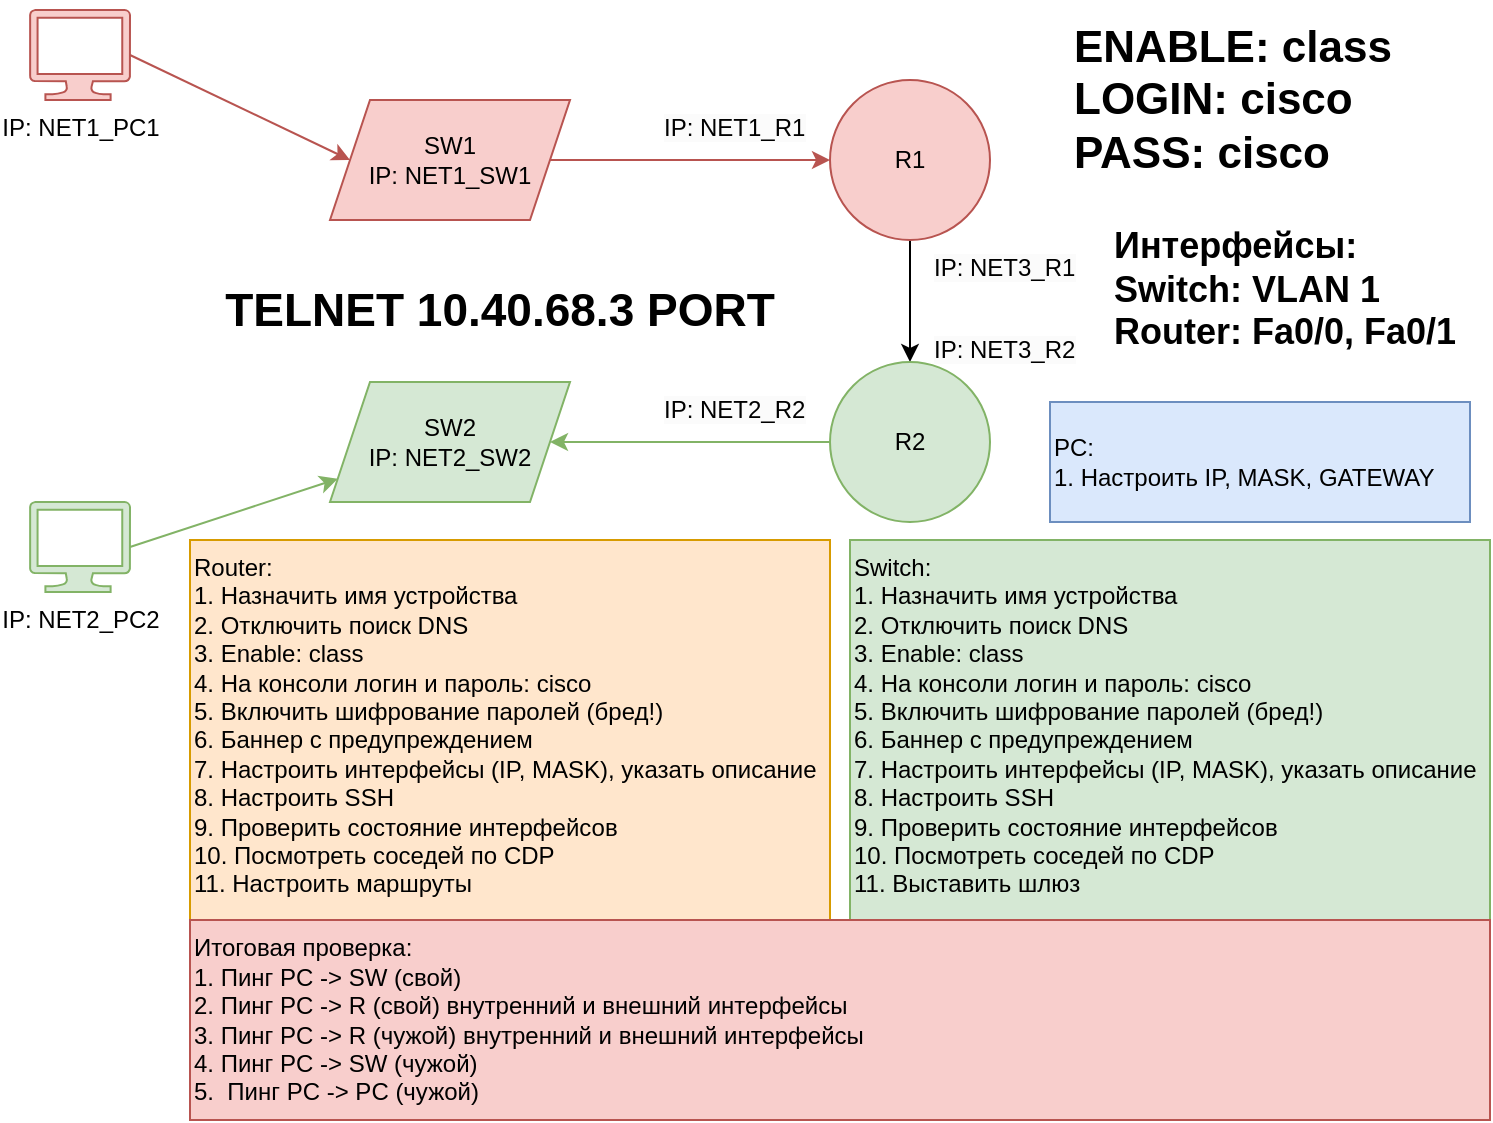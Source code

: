 <mxfile version="21.2.1" type="device">
  <diagram name="Страница 1" id="gNxcYBB8QSKJWtHRCbBn">
    <mxGraphModel dx="1377" dy="796" grid="1" gridSize="10" guides="1" tooltips="1" connect="1" arrows="1" fold="1" page="1" pageScale="1" pageWidth="827" pageHeight="1169" math="0" shadow="0">
      <root>
        <mxCell id="0" />
        <mxCell id="1" parent="0" />
        <mxCell id="yeMwg9czrKkMgBXMqAlp-5" style="rounded=0;orthogonalLoop=1;jettySize=auto;html=1;exitX=1;exitY=0.5;exitDx=0;exitDy=0;entryX=0;entryY=0.5;entryDx=0;entryDy=0;fillColor=#f8cecc;strokeColor=#b85450;" parent="1" source="yeMwg9czrKkMgBXMqAlp-1" target="yeMwg9czrKkMgBXMqAlp-3" edge="1">
          <mxGeometry relative="1" as="geometry" />
        </mxCell>
        <mxCell id="yeMwg9czrKkMgBXMqAlp-1" value="SW1&lt;br&gt;IP: NET1_SW1" style="shape=parallelogram;perimeter=parallelogramPerimeter;whiteSpace=wrap;html=1;fixedSize=1;fillColor=#f8cecc;strokeColor=#b85450;" parent="1" vertex="1">
          <mxGeometry x="230" y="90" width="120" height="60" as="geometry" />
        </mxCell>
        <mxCell id="yeMwg9czrKkMgBXMqAlp-2" value="SW2&lt;br style=&quot;border-color: var(--border-color);&quot;&gt;IP: NET2_SW2" style="shape=parallelogram;perimeter=parallelogramPerimeter;whiteSpace=wrap;html=1;fixedSize=1;fillColor=#d5e8d4;strokeColor=#82b366;" parent="1" vertex="1">
          <mxGeometry x="230" y="231" width="120" height="60" as="geometry" />
        </mxCell>
        <mxCell id="yeMwg9czrKkMgBXMqAlp-6" style="rounded=0;orthogonalLoop=1;jettySize=auto;html=1;exitX=0.5;exitY=1;exitDx=0;exitDy=0;" parent="1" source="yeMwg9czrKkMgBXMqAlp-3" target="yeMwg9czrKkMgBXMqAlp-4" edge="1">
          <mxGeometry relative="1" as="geometry" />
        </mxCell>
        <mxCell id="yeMwg9czrKkMgBXMqAlp-3" value="R1" style="ellipse;whiteSpace=wrap;html=1;aspect=fixed;fillColor=#f8cecc;strokeColor=#b85450;" parent="1" vertex="1">
          <mxGeometry x="480" y="80" width="80" height="80" as="geometry" />
        </mxCell>
        <mxCell id="yeMwg9czrKkMgBXMqAlp-7" style="edgeStyle=none;rounded=0;orthogonalLoop=1;jettySize=auto;html=1;exitX=0;exitY=0.5;exitDx=0;exitDy=0;entryX=1;entryY=0.5;entryDx=0;entryDy=0;fillColor=#d5e8d4;strokeColor=#82b366;" parent="1" source="yeMwg9czrKkMgBXMqAlp-4" target="yeMwg9czrKkMgBXMqAlp-2" edge="1">
          <mxGeometry relative="1" as="geometry" />
        </mxCell>
        <mxCell id="yeMwg9czrKkMgBXMqAlp-4" value="R2" style="ellipse;whiteSpace=wrap;html=1;aspect=fixed;fillColor=#d5e8d4;strokeColor=#82b366;" parent="1" vertex="1">
          <mxGeometry x="480" y="221" width="80" height="80" as="geometry" />
        </mxCell>
        <mxCell id="yeMwg9czrKkMgBXMqAlp-11" style="edgeStyle=none;rounded=0;orthogonalLoop=1;jettySize=auto;html=1;exitX=1;exitY=0.5;exitDx=0;exitDy=0;exitPerimeter=0;entryX=0;entryY=0.5;entryDx=0;entryDy=0;fillColor=#f8cecc;strokeColor=#b85450;" parent="1" source="yeMwg9czrKkMgBXMqAlp-8" target="yeMwg9czrKkMgBXMqAlp-1" edge="1">
          <mxGeometry relative="1" as="geometry" />
        </mxCell>
        <mxCell id="yeMwg9czrKkMgBXMqAlp-8" value="IP: NET1_PC1" style="verticalLabelPosition=bottom;html=1;verticalAlign=top;align=center;strokeColor=#b85450;fillColor=#f8cecc;shape=mxgraph.azure.computer;pointerEvents=1;" parent="1" vertex="1">
          <mxGeometry x="80" y="45" width="50" height="45" as="geometry" />
        </mxCell>
        <mxCell id="yeMwg9czrKkMgBXMqAlp-10" style="rounded=0;orthogonalLoop=1;jettySize=auto;html=1;exitX=1;exitY=0.5;exitDx=0;exitDy=0;exitPerimeter=0;fillColor=#d5e8d4;strokeColor=#82b366;" parent="1" source="yeMwg9czrKkMgBXMqAlp-9" target="yeMwg9czrKkMgBXMqAlp-2" edge="1">
          <mxGeometry relative="1" as="geometry" />
        </mxCell>
        <mxCell id="yeMwg9czrKkMgBXMqAlp-9" value="IP: NET2_PC2" style="verticalLabelPosition=bottom;html=1;verticalAlign=top;align=center;strokeColor=#82b366;fillColor=#d5e8d4;shape=mxgraph.azure.computer;pointerEvents=1;" parent="1" vertex="1">
          <mxGeometry x="80" y="291" width="50" height="45" as="geometry" />
        </mxCell>
        <mxCell id="yeMwg9czrKkMgBXMqAlp-15" value="TELNET 10.40.68.3 PORT" style="text;html=1;strokeColor=none;fillColor=none;align=center;verticalAlign=middle;whiteSpace=wrap;rounded=0;fontStyle=1;fontSize=23;" parent="1" vertex="1">
          <mxGeometry x="170" y="180" width="290" height="30" as="geometry" />
        </mxCell>
        <mxCell id="yeMwg9czrKkMgBXMqAlp-16" value="ENABLE: class&lt;br&gt;LOGIN: cisco&lt;br style=&quot;font-size: 22px;&quot;&gt;&lt;div style=&quot;&quot;&gt;&lt;span style=&quot;background-color: initial;&quot;&gt;PASS: cisco&lt;/span&gt;&lt;/div&gt;" style="text;html=1;strokeColor=none;fillColor=none;align=left;verticalAlign=middle;whiteSpace=wrap;rounded=0;fontSize=22;fontStyle=1" parent="1" vertex="1">
          <mxGeometry x="600" y="40" width="200" height="100" as="geometry" />
        </mxCell>
        <mxCell id="yeMwg9czrKkMgBXMqAlp-17" value="Интерфейсы:&lt;br style=&quot;font-size: 18px;&quot;&gt;Switch: VLAN 1&lt;br style=&quot;font-size: 18px;&quot;&gt;Router: Fa0/0, Fa0/1" style="text;html=1;strokeColor=none;fillColor=none;align=left;verticalAlign=middle;whiteSpace=wrap;rounded=0;fontStyle=1;fontSize=18;" parent="1" vertex="1">
          <mxGeometry x="620" y="150" width="180" height="70" as="geometry" />
        </mxCell>
        <mxCell id="yeMwg9czrKkMgBXMqAlp-18" value="Router:&lt;br&gt;1. Назначить имя устройства&lt;br&gt;2. Отключить поиск DNS&lt;br&gt;3. Enable: class&lt;br&gt;4. На консоли логин и пароль: cisco&lt;br&gt;5. Включить шифрование паролей (бред!)&lt;br&gt;6. Баннер с предупреждением&lt;br&gt;7. Настроить интерфейсы (IP, MASK), указать описание&lt;br&gt;8. Настроить SSH&lt;br&gt;9. Проверить состояние интерфейсов&lt;br&gt;10. Посмотреть соседей по CDP&lt;br&gt;11. Настроить маршруты" style="text;html=1;strokeColor=#d79b00;fillColor=#ffe6cc;align=left;verticalAlign=top;whiteSpace=wrap;rounded=0;" parent="1" vertex="1">
          <mxGeometry x="160" y="310" width="320" height="190" as="geometry" />
        </mxCell>
        <mxCell id="yeMwg9czrKkMgBXMqAlp-19" value="Switch:&lt;br style=&quot;border-color: var(--border-color);&quot;&gt;1. Назначить имя устройства&lt;br style=&quot;border-color: var(--border-color);&quot;&gt;2. Отключить поиск DNS&lt;br style=&quot;border-color: var(--border-color);&quot;&gt;3. Enable: class&lt;br style=&quot;border-color: var(--border-color);&quot;&gt;4. На консоли логин и пароль: cisco&lt;br style=&quot;border-color: var(--border-color);&quot;&gt;5. Включить шифрование паролей (бред!)&lt;br style=&quot;border-color: var(--border-color);&quot;&gt;6. Баннер с предупреждением&lt;br style=&quot;border-color: var(--border-color);&quot;&gt;7. Настроить интерфейсы (IP, MASK), указать описание&lt;br style=&quot;border-color: var(--border-color);&quot;&gt;8. Настроить SSH&lt;br style=&quot;border-color: var(--border-color);&quot;&gt;9. Проверить состояние интерфейсов&lt;br style=&quot;border-color: var(--border-color);&quot;&gt;10. Посмотреть соседей по CDP&lt;br style=&quot;border-color: var(--border-color);&quot;&gt;11. Выставить шлюз" style="text;html=1;strokeColor=#82b366;fillColor=#d5e8d4;align=left;verticalAlign=top;whiteSpace=wrap;rounded=0;" parent="1" vertex="1">
          <mxGeometry x="490" y="310" width="320" height="190" as="geometry" />
        </mxCell>
        <mxCell id="yeMwg9czrKkMgBXMqAlp-20" value="&lt;span style=&quot;color: rgb(0, 0, 0); font-family: Helvetica; font-size: 12px; font-style: normal; font-variant-ligatures: normal; font-variant-caps: normal; font-weight: 400; letter-spacing: normal; orphans: 2; text-align: center; text-indent: 0px; text-transform: none; widows: 2; word-spacing: 0px; -webkit-text-stroke-width: 0px; background-color: rgb(251, 251, 251); text-decoration-thickness: initial; text-decoration-style: initial; text-decoration-color: initial; float: none; display: inline !important;&quot;&gt;IP: NET1_R1&lt;/span&gt;" style="text;whiteSpace=wrap;html=1;" parent="1" vertex="1">
          <mxGeometry x="395" y="90" width="120" height="30" as="geometry" />
        </mxCell>
        <mxCell id="yeMwg9czrKkMgBXMqAlp-21" value="&lt;span style=&quot;color: rgb(0, 0, 0); font-family: Helvetica; font-size: 12px; font-style: normal; font-variant-ligatures: normal; font-variant-caps: normal; font-weight: 400; letter-spacing: normal; orphans: 2; text-align: center; text-indent: 0px; text-transform: none; widows: 2; word-spacing: 0px; -webkit-text-stroke-width: 0px; background-color: rgb(251, 251, 251); text-decoration-thickness: initial; text-decoration-style: initial; text-decoration-color: initial; float: none; display: inline !important;&quot;&gt;IP: NET3_R1&lt;/span&gt;" style="text;whiteSpace=wrap;html=1;" parent="1" vertex="1">
          <mxGeometry x="530" y="160" width="80" height="30" as="geometry" />
        </mxCell>
        <mxCell id="yeMwg9czrKkMgBXMqAlp-22" value="&lt;span style=&quot;color: rgb(0, 0, 0); font-family: Helvetica; font-size: 12px; font-style: normal; font-variant-ligatures: normal; font-variant-caps: normal; font-weight: 400; letter-spacing: normal; orphans: 2; text-align: center; text-indent: 0px; text-transform: none; widows: 2; word-spacing: 0px; -webkit-text-stroke-width: 0px; background-color: rgb(251, 251, 251); text-decoration-thickness: initial; text-decoration-style: initial; text-decoration-color: initial; float: none; display: inline !important;&quot;&gt;IP: NET3_R2&lt;/span&gt;" style="text;whiteSpace=wrap;html=1;" parent="1" vertex="1">
          <mxGeometry x="530" y="201" width="80" height="30" as="geometry" />
        </mxCell>
        <mxCell id="yeMwg9czrKkMgBXMqAlp-23" value="&lt;span style=&quot;color: rgb(0, 0, 0); font-family: Helvetica; font-size: 12px; font-style: normal; font-variant-ligatures: normal; font-variant-caps: normal; font-weight: 400; letter-spacing: normal; orphans: 2; text-align: center; text-indent: 0px; text-transform: none; widows: 2; word-spacing: 0px; -webkit-text-stroke-width: 0px; background-color: rgb(251, 251, 251); text-decoration-thickness: initial; text-decoration-style: initial; text-decoration-color: initial; float: none; display: inline !important;&quot;&gt;IP: NET2_R2&lt;/span&gt;" style="text;whiteSpace=wrap;html=1;" parent="1" vertex="1">
          <mxGeometry x="395" y="231" width="80" height="30" as="geometry" />
        </mxCell>
        <mxCell id="yeMwg9czrKkMgBXMqAlp-24" value="PC:&lt;br&gt;1. Настроить IP, MASK, GATEWAY" style="text;html=1;strokeColor=#6c8ebf;fillColor=#dae8fc;align=left;verticalAlign=middle;whiteSpace=wrap;rounded=0;" parent="1" vertex="1">
          <mxGeometry x="590" y="241" width="210" height="60" as="geometry" />
        </mxCell>
        <mxCell id="yeMwg9czrKkMgBXMqAlp-25" value="Итоговая проверка:&amp;nbsp;&lt;br&gt;1. Пинг PC -&amp;gt; SW (свой)&lt;br&gt;2. Пинг PC -&amp;gt; R (свой) внутренний и внешний интерфейсы&lt;br&gt;3. Пинг PC -&amp;gt; R (чужой) внутренний и внешний интерфейсы&lt;br&gt;4.&amp;nbsp;Пинг PC -&amp;gt; SW (чужой)&lt;br&gt;5.&amp;nbsp;&amp;nbsp;Пинг PC -&amp;gt; PC (чужой)" style="text;html=1;strokeColor=#b85450;fillColor=#f8cecc;align=left;verticalAlign=middle;whiteSpace=wrap;rounded=0;" parent="1" vertex="1">
          <mxGeometry x="160" y="500" width="650" height="100" as="geometry" />
        </mxCell>
      </root>
    </mxGraphModel>
  </diagram>
</mxfile>
